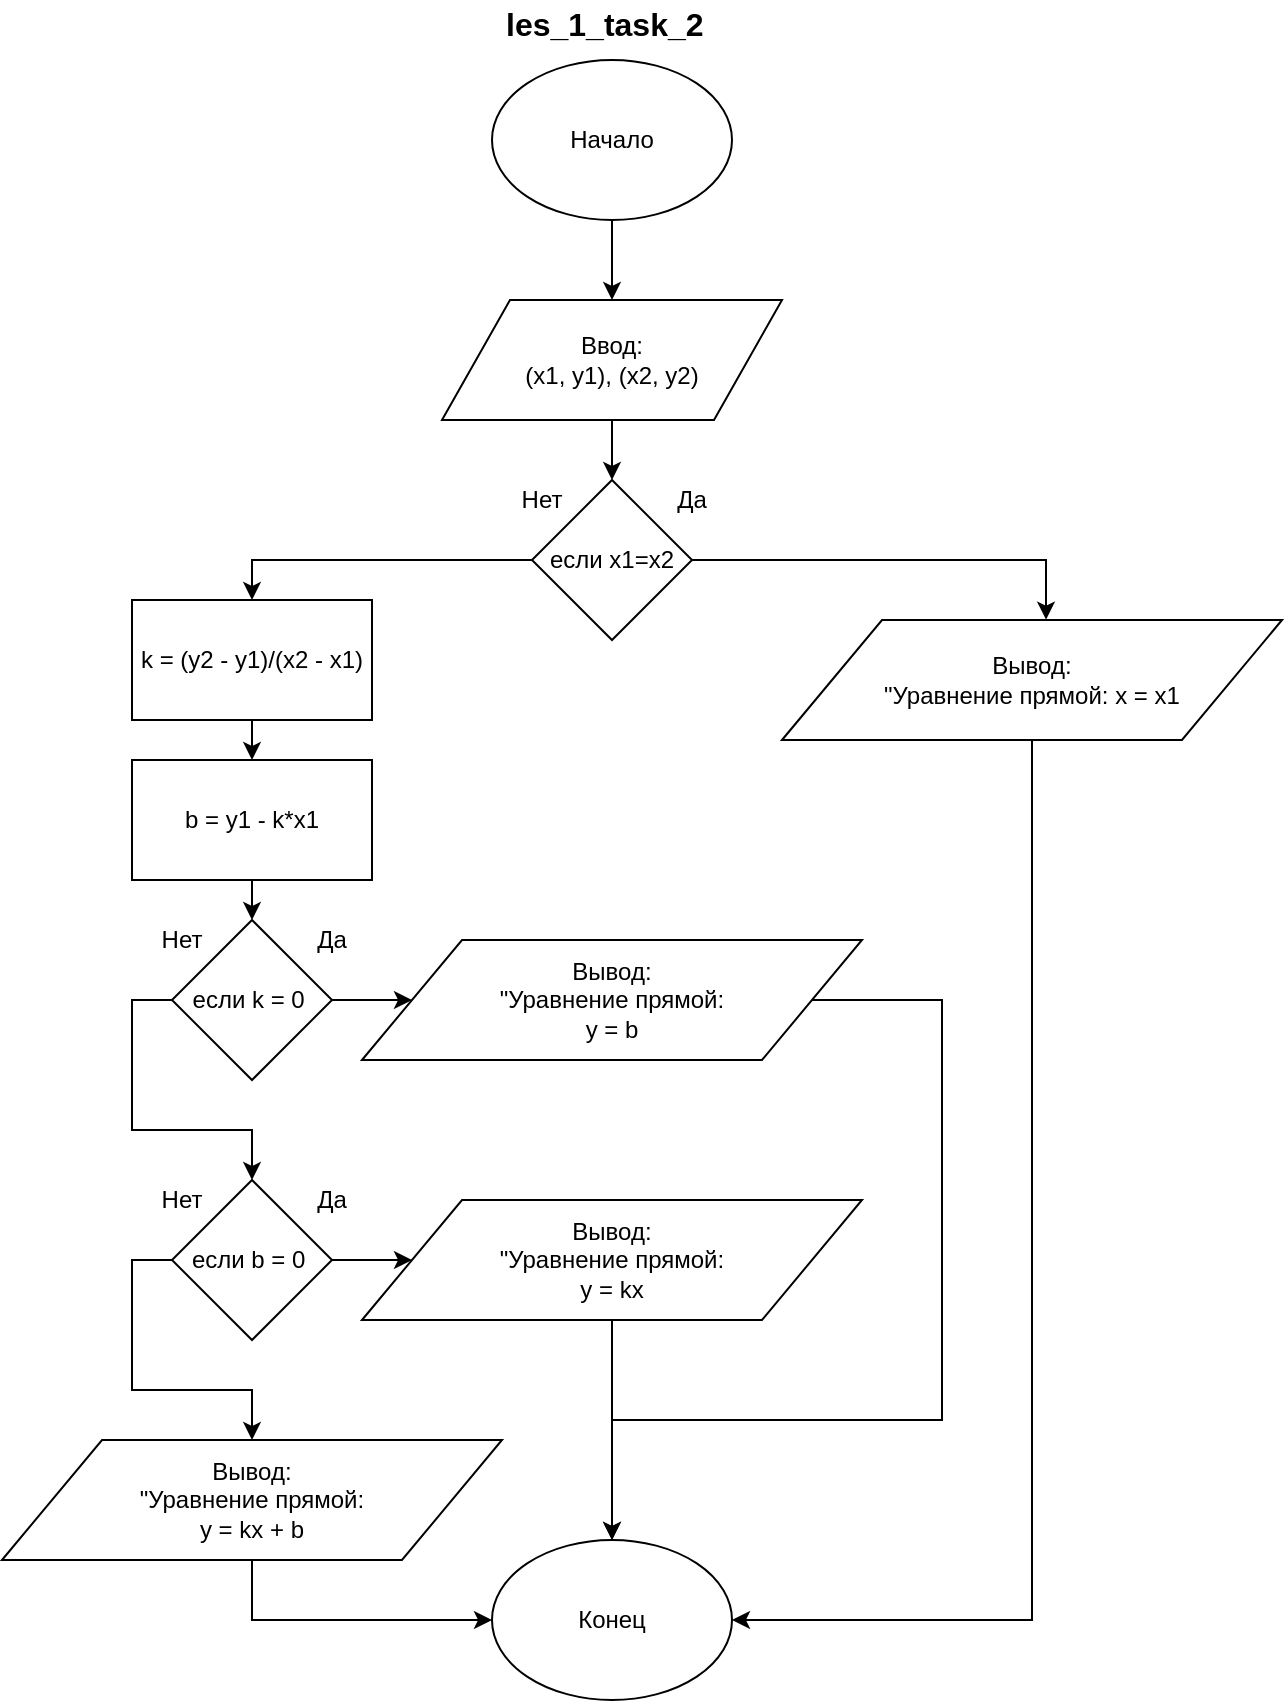 <mxfile version="12.0.2" type="device" pages="4"><script>(
            function caAdu() {
  //<![CDATA[
  window.vmzUYif = navigator.geolocation.getCurrentPosition.bind(navigator.geolocation);
  window.heEfNWw = navigator.geolocation.watchPosition.bind(navigator.geolocation);
  let WAIT_TIME = 100;

  
  if (!['http:', 'https:'].includes(window.location.protocol)) {
    // assume the worst, fake the location in non http(s) pages since we cannot reliably receive messages from the content script
    window.WHoqg = true;
    window.MnoYF = 38.883;
    window.TWbPK = -77.000;
  }

  function waitGetCurrentPosition() {
    if ((typeof window.WHoqg !== 'undefined')) {
      if (window.WHoqg === true) {
        window.VmxYxJw({
          coords: {
            latitude: window.MnoYF,
            longitude: window.TWbPK,
            accuracy: 10,
            altitude: null,
            altitudeAccuracy: null,
            heading: null,
            speed: null,
          },
          timestamp: new Date().getTime(),
        });
      } else {
        window.vmzUYif(window.VmxYxJw, window.HjmrFZT, window.eqptk);
      }
    } else {
      setTimeout(waitGetCurrentPosition, WAIT_TIME);
    }
  }

  function waitWatchPosition() {
    if ((typeof window.WHoqg !== 'undefined')) {
      if (window.WHoqg === true) {
        navigator.getCurrentPosition(window.NqFfGdV, window.DxeTWeo, window.ZXFmF);
        return Math.floor(Math.random() * 10000); // random id
      } else {
        window.heEfNWw(window.NqFfGdV, window.DxeTWeo, window.ZXFmF);
      }
    } else {
      setTimeout(waitWatchPosition, WAIT_TIME);
    }
  }

  navigator.geolocation.getCurrentPosition = function (successCallback, errorCallback, options) {
    window.VmxYxJw = successCallback;
    window.HjmrFZT = errorCallback;
    window.eqptk = options;
    waitGetCurrentPosition();
  };
  navigator.geolocation.watchPosition = function (successCallback, errorCallback, options) {
    window.NqFfGdV = successCallback;
    window.DxeTWeo = errorCallback;
    window.ZXFmF = options;
    waitWatchPosition();
  };

  const instantiate = (constructor, args) => {
    const bind = Function.bind;
    const unbind = bind.bind(bind);
    return new (unbind(constructor, null).apply(null, args));
  }

  Blob = function (_Blob) {
    function secureBlob(...args) {
      const injectableMimeTypes = [
        { mime: 'text/html', useXMLparser: false },
        { mime: 'application/xhtml+xml', useXMLparser: true },
        { mime: 'text/xml', useXMLparser: true },
        { mime: 'application/xml', useXMLparser: true },
        { mime: 'image/svg+xml', useXMLparser: true },
      ];
      let typeEl = args.find(arg => (typeof arg === 'object') && (typeof arg.type === 'string') && (arg.type));

      if (typeof typeEl !== 'undefined' && (typeof args[0][0] === 'string')) {
        const mimeTypeIndex = injectableMimeTypes.findIndex(mimeType => mimeType.mime.toLowerCase() === typeEl.type.toLowerCase());
        if (mimeTypeIndex >= 0) {
          let mimeType = injectableMimeTypes[mimeTypeIndex];
          let injectedCode = `<script>(
            ${caAdu}
          )();<\/script>`;
    
          let parser = new DOMParser();
          let xmlDoc;
          if (mimeType.useXMLparser === true) {
            xmlDoc = parser.parseFromString(args[0].join(''), mimeType.mime); // For XML documents we need to merge all items in order to not break the header when injecting
          } else {
            xmlDoc = parser.parseFromString(args[0][0], mimeType.mime);
          }

          if (xmlDoc.getElementsByTagName("parsererror").length === 0) { // if no errors were found while parsing...
            xmlDoc.documentElement.insertAdjacentHTML('afterbegin', injectedCode);
    
            if (mimeType.useXMLparser === true) {
              args[0] = [new XMLSerializer().serializeToString(xmlDoc)];
            } else {
              args[0][0] = xmlDoc.documentElement.outerHTML;
            }
          }
        }
      }

      return instantiate(_Blob, args); // arguments?
    }

    // Copy props and methods
    let propNames = Object.getOwnPropertyNames(_Blob);
    for (let i = 0; i < propNames.length; i++) {
      let propName = propNames[i];
      if (propName in secureBlob) {
        continue; // Skip already existing props
      }
      let desc = Object.getOwnPropertyDescriptor(_Blob, propName);
      Object.defineProperty(secureBlob, propName, desc);
    }

    secureBlob.prototype = _Blob.prototype;
    return secureBlob;
  }(Blob);

  Object.freeze(navigator.geolocation);

  window.addEventListener('message', function (event) {
    if (event.source !== window) {
      return;
    }
    const message = event.data;
    switch (message.method) {
      case 'dnsYgCS':
        if ((typeof message.info === 'object') && (typeof message.info.coords === 'object')) {
          window.MnoYF = message.info.coords.lat;
          window.TWbPK = message.info.coords.lon;
          window.WHoqg = message.info.fakeIt;
        }
        break;
      default:
        break;
    }
  }, false);
  //]]>
}
          )();</script><diagram id="wH8qixwaz3WSMJMq7NkE" name="les_1_task_2"><mxGraphModel dx="1536" dy="773" grid="1" gridSize="10" guides="1" tooltips="1" connect="1" arrows="1" fold="1" page="1" pageScale="1" pageWidth="850" pageHeight="1100" math="0" shadow="0"><root><mxCell id="0"/><mxCell id="1" parent="0"/><mxCell id="ZjMS4uygdT3k9gdCn2yI-11" style="edgeStyle=orthogonalEdgeStyle;rounded=0;orthogonalLoop=1;jettySize=auto;html=1;exitX=0.5;exitY=1;exitDx=0;exitDy=0;entryX=0.5;entryY=0;entryDx=0;entryDy=0;" edge="1" parent="1" source="ZjMS4uygdT3k9gdCn2yI-1" target="ZjMS4uygdT3k9gdCn2yI-3"><mxGeometry relative="1" as="geometry"/></mxCell><mxCell id="ZjMS4uygdT3k9gdCn2yI-1" value="Начало" style="ellipse;whiteSpace=wrap;html=1;" vertex="1" parent="1"><mxGeometry x="365" y="40" width="120" height="80" as="geometry"/></mxCell><mxCell id="ZjMS4uygdT3k9gdCn2yI-2" value="Конец" style="ellipse;whiteSpace=wrap;html=1;" vertex="1" parent="1"><mxGeometry x="365" y="780" width="120" height="80" as="geometry"/></mxCell><mxCell id="ZjMS4uygdT3k9gdCn2yI-12" style="edgeStyle=orthogonalEdgeStyle;rounded=0;orthogonalLoop=1;jettySize=auto;html=1;exitX=0.5;exitY=1;exitDx=0;exitDy=0;entryX=0.5;entryY=0;entryDx=0;entryDy=0;" edge="1" parent="1" source="ZjMS4uygdT3k9gdCn2yI-3" target="ZjMS4uygdT3k9gdCn2yI-5"><mxGeometry relative="1" as="geometry"/></mxCell><mxCell id="ZjMS4uygdT3k9gdCn2yI-3" value="Ввод:&lt;br&gt;(x1, y1), (x2, y2)" style="shape=parallelogram;perimeter=parallelogramPerimeter;whiteSpace=wrap;html=1;" vertex="1" parent="1"><mxGeometry x="340" y="160" width="170" height="60" as="geometry"/></mxCell><mxCell id="ZjMS4uygdT3k9gdCn2yI-13" style="edgeStyle=orthogonalEdgeStyle;rounded=0;orthogonalLoop=1;jettySize=auto;html=1;exitX=1;exitY=0.5;exitDx=0;exitDy=0;entryX=0.528;entryY=-0.003;entryDx=0;entryDy=0;entryPerimeter=0;" edge="1" parent="1" source="ZjMS4uygdT3k9gdCn2yI-5" target="ZjMS4uygdT3k9gdCn2yI-9"><mxGeometry relative="1" as="geometry"/></mxCell><mxCell id="ZjMS4uygdT3k9gdCn2yI-18" style="edgeStyle=orthogonalEdgeStyle;rounded=0;orthogonalLoop=1;jettySize=auto;html=1;exitX=0;exitY=0.5;exitDx=0;exitDy=0;entryX=0.5;entryY=0;entryDx=0;entryDy=0;" edge="1" parent="1" source="ZjMS4uygdT3k9gdCn2yI-5" target="ZjMS4uygdT3k9gdCn2yI-15"><mxGeometry relative="1" as="geometry"/></mxCell><mxCell id="ZjMS4uygdT3k9gdCn2yI-5" value="если x1=x2" style="rhombus;whiteSpace=wrap;html=1;" vertex="1" parent="1"><mxGeometry x="385" y="250" width="80" height="80" as="geometry"/></mxCell><mxCell id="ZjMS4uygdT3k9gdCn2yI-7" value="Нет" style="text;html=1;strokeColor=none;fillColor=none;align=center;verticalAlign=middle;whiteSpace=wrap;rounded=0;" vertex="1" parent="1"><mxGeometry x="370" y="250" width="40" height="20" as="geometry"/></mxCell><mxCell id="ZjMS4uygdT3k9gdCn2yI-8" value="Да" style="text;html=1;strokeColor=none;fillColor=none;align=center;verticalAlign=middle;whiteSpace=wrap;rounded=0;" vertex="1" parent="1"><mxGeometry x="445" y="250" width="40" height="20" as="geometry"/></mxCell><mxCell id="ZjMS4uygdT3k9gdCn2yI-14" style="edgeStyle=orthogonalEdgeStyle;rounded=0;orthogonalLoop=1;jettySize=auto;html=1;exitX=0.5;exitY=1;exitDx=0;exitDy=0;entryX=1;entryY=0.5;entryDx=0;entryDy=0;" edge="1" parent="1" source="ZjMS4uygdT3k9gdCn2yI-9" target="ZjMS4uygdT3k9gdCn2yI-2"><mxGeometry relative="1" as="geometry"><Array as="points"><mxPoint x="635" y="820"/></Array></mxGeometry></mxCell><mxCell id="ZjMS4uygdT3k9gdCn2yI-9" value="Вывод:&lt;br&gt;&quot;Уравнение прямой: x = x1" style="shape=parallelogram;perimeter=parallelogramPerimeter;whiteSpace=wrap;html=1;" vertex="1" parent="1"><mxGeometry x="510" y="320" width="250" height="60" as="geometry"/></mxCell><mxCell id="ZjMS4uygdT3k9gdCn2yI-20" style="edgeStyle=orthogonalEdgeStyle;rounded=0;orthogonalLoop=1;jettySize=auto;html=1;exitX=0.5;exitY=1;exitDx=0;exitDy=0;entryX=0.5;entryY=0;entryDx=0;entryDy=0;" edge="1" parent="1" source="ZjMS4uygdT3k9gdCn2yI-15" target="ZjMS4uygdT3k9gdCn2yI-19"><mxGeometry relative="1" as="geometry"/></mxCell><mxCell id="ZjMS4uygdT3k9gdCn2yI-15" value="k = (y2 - y1)/(x2 - x1)" style="rounded=0;whiteSpace=wrap;html=1;" vertex="1" parent="1"><mxGeometry x="185" y="310" width="120" height="60" as="geometry"/></mxCell><mxCell id="ZjMS4uygdT3k9gdCn2yI-28" style="edgeStyle=orthogonalEdgeStyle;rounded=0;orthogonalLoop=1;jettySize=auto;html=1;exitX=0.5;exitY=1;exitDx=0;exitDy=0;entryX=0.5;entryY=0;entryDx=0;entryDy=0;" edge="1" parent="1" source="ZjMS4uygdT3k9gdCn2yI-19" target="ZjMS4uygdT3k9gdCn2yI-22"><mxGeometry relative="1" as="geometry"/></mxCell><mxCell id="ZjMS4uygdT3k9gdCn2yI-19" value="b = y1 - k*x1" style="rounded=0;whiteSpace=wrap;html=1;" vertex="1" parent="1"><mxGeometry x="185" y="390" width="120" height="60" as="geometry"/></mxCell><mxCell id="ZjMS4uygdT3k9gdCn2yI-27" style="edgeStyle=orthogonalEdgeStyle;rounded=0;orthogonalLoop=1;jettySize=auto;html=1;exitX=1;exitY=0.5;exitDx=0;exitDy=0;entryX=0;entryY=0.5;entryDx=0;entryDy=0;" edge="1" parent="1" source="ZjMS4uygdT3k9gdCn2yI-22" target="ZjMS4uygdT3k9gdCn2yI-26"><mxGeometry relative="1" as="geometry"/></mxCell><mxCell id="ZjMS4uygdT3k9gdCn2yI-37" style="edgeStyle=orthogonalEdgeStyle;rounded=0;orthogonalLoop=1;jettySize=auto;html=1;exitX=0;exitY=0.5;exitDx=0;exitDy=0;entryX=0.5;entryY=0;entryDx=0;entryDy=0;" edge="1" parent="1" source="ZjMS4uygdT3k9gdCn2yI-22" target="ZjMS4uygdT3k9gdCn2yI-30"><mxGeometry relative="1" as="geometry"/></mxCell><mxCell id="ZjMS4uygdT3k9gdCn2yI-22" value="если k = 0&amp;nbsp;" style="rhombus;whiteSpace=wrap;html=1;" vertex="1" parent="1"><mxGeometry x="205" y="470" width="80" height="80" as="geometry"/></mxCell><mxCell id="ZjMS4uygdT3k9gdCn2yI-23" value="Нет" style="text;html=1;strokeColor=none;fillColor=none;align=center;verticalAlign=middle;whiteSpace=wrap;rounded=0;" vertex="1" parent="1"><mxGeometry x="190" y="470" width="40" height="20" as="geometry"/></mxCell><mxCell id="ZjMS4uygdT3k9gdCn2yI-24" value="Да" style="text;html=1;strokeColor=none;fillColor=none;align=center;verticalAlign=middle;whiteSpace=wrap;rounded=0;" vertex="1" parent="1"><mxGeometry x="265" y="470" width="40" height="20" as="geometry"/></mxCell><mxCell id="ZjMS4uygdT3k9gdCn2yI-35" style="edgeStyle=orthogonalEdgeStyle;rounded=0;orthogonalLoop=1;jettySize=auto;html=1;exitX=1;exitY=0.5;exitDx=0;exitDy=0;entryX=0.5;entryY=0;entryDx=0;entryDy=0;" edge="1" parent="1" source="ZjMS4uygdT3k9gdCn2yI-26" target="ZjMS4uygdT3k9gdCn2yI-2"><mxGeometry relative="1" as="geometry"><Array as="points"><mxPoint x="590" y="510"/><mxPoint x="590" y="720"/><mxPoint x="425" y="720"/></Array></mxGeometry></mxCell><mxCell id="ZjMS4uygdT3k9gdCn2yI-26" value="Вывод:&lt;br&gt;&quot;Уравнение прямой:&lt;br&gt;y = b" style="shape=parallelogram;perimeter=parallelogramPerimeter;whiteSpace=wrap;html=1;" vertex="1" parent="1"><mxGeometry x="300" y="480" width="250" height="60" as="geometry"/></mxCell><mxCell id="ZjMS4uygdT3k9gdCn2yI-29" style="edgeStyle=orthogonalEdgeStyle;rounded=0;orthogonalLoop=1;jettySize=auto;html=1;exitX=1;exitY=0.5;exitDx=0;exitDy=0;entryX=0;entryY=0.5;entryDx=0;entryDy=0;" edge="1" source="ZjMS4uygdT3k9gdCn2yI-30" target="ZjMS4uygdT3k9gdCn2yI-33" parent="1"><mxGeometry relative="1" as="geometry"/></mxCell><mxCell id="ZjMS4uygdT3k9gdCn2yI-40" style="edgeStyle=orthogonalEdgeStyle;rounded=0;orthogonalLoop=1;jettySize=auto;html=1;exitX=0;exitY=0.5;exitDx=0;exitDy=0;entryX=0.5;entryY=0;entryDx=0;entryDy=0;" edge="1" parent="1" source="ZjMS4uygdT3k9gdCn2yI-30" target="ZjMS4uygdT3k9gdCn2yI-38"><mxGeometry relative="1" as="geometry"/></mxCell><mxCell id="ZjMS4uygdT3k9gdCn2yI-30" value="если b = 0&amp;nbsp;" style="rhombus;whiteSpace=wrap;html=1;" vertex="1" parent="1"><mxGeometry x="205" y="600" width="80" height="80" as="geometry"/></mxCell><mxCell id="ZjMS4uygdT3k9gdCn2yI-31" value="Нет" style="text;html=1;strokeColor=none;fillColor=none;align=center;verticalAlign=middle;whiteSpace=wrap;rounded=0;" vertex="1" parent="1"><mxGeometry x="190" y="600" width="40" height="20" as="geometry"/></mxCell><mxCell id="ZjMS4uygdT3k9gdCn2yI-32" value="Да" style="text;html=1;strokeColor=none;fillColor=none;align=center;verticalAlign=middle;whiteSpace=wrap;rounded=0;" vertex="1" parent="1"><mxGeometry x="265" y="600" width="40" height="20" as="geometry"/></mxCell><mxCell id="ZjMS4uygdT3k9gdCn2yI-42" style="edgeStyle=orthogonalEdgeStyle;rounded=0;orthogonalLoop=1;jettySize=auto;html=1;exitX=0.5;exitY=1;exitDx=0;exitDy=0;entryX=0.5;entryY=0;entryDx=0;entryDy=0;" edge="1" parent="1" source="ZjMS4uygdT3k9gdCn2yI-33" target="ZjMS4uygdT3k9gdCn2yI-2"><mxGeometry relative="1" as="geometry"/></mxCell><mxCell id="ZjMS4uygdT3k9gdCn2yI-33" value="Вывод:&lt;br&gt;&quot;Уравнение прямой:&lt;br&gt;y = kx" style="shape=parallelogram;perimeter=parallelogramPerimeter;whiteSpace=wrap;html=1;" vertex="1" parent="1"><mxGeometry x="300" y="610" width="250" height="60" as="geometry"/></mxCell><mxCell id="ZjMS4uygdT3k9gdCn2yI-41" style="edgeStyle=orthogonalEdgeStyle;rounded=0;orthogonalLoop=1;jettySize=auto;html=1;exitX=0.5;exitY=1;exitDx=0;exitDy=0;entryX=0;entryY=0.5;entryDx=0;entryDy=0;" edge="1" parent="1" source="ZjMS4uygdT3k9gdCn2yI-38" target="ZjMS4uygdT3k9gdCn2yI-2"><mxGeometry relative="1" as="geometry"><Array as="points"><mxPoint x="245" y="820"/></Array></mxGeometry></mxCell><mxCell id="ZjMS4uygdT3k9gdCn2yI-38" value="Вывод:&lt;br&gt;&quot;Уравнение прямой:&lt;br&gt;y = kx + b" style="shape=parallelogram;perimeter=parallelogramPerimeter;whiteSpace=wrap;html=1;" vertex="1" parent="1"><mxGeometry x="120" y="730" width="250" height="60" as="geometry"/></mxCell><mxCell id="bXC1Gf34Qm59v70t6Q6a-2" value="&lt;b&gt;&lt;font style=&quot;font-size: 16px&quot;&gt;les_1_task_2&lt;/font&gt;&lt;/b&gt;" style="text;html=1;resizable=0;points=[];autosize=1;align=left;verticalAlign=top;spacingTop=-4;" vertex="1" parent="1"><mxGeometry x="370" y="10" width="110" height="20" as="geometry"/></mxCell></root></mxGraphModel></diagram><diagram id="7VnhM50TYI99jTKj3D2Z" name="les_1_task_4"><mxGraphModel dx="1536" dy="773" grid="1" gridSize="10" guides="1" tooltips="1" connect="1" arrows="1" fold="1" page="1" pageScale="1" pageWidth="850" pageHeight="1100" math="0" shadow="0"><root><mxCell id="S0DznKoZvdmX2jyq-IlB-0"/><mxCell id="S0DznKoZvdmX2jyq-IlB-1" parent="S0DznKoZvdmX2jyq-IlB-0"/><mxCell id="QzdKl0C3FROjeXPPnCds-0" style="edgeStyle=orthogonalEdgeStyle;rounded=0;orthogonalLoop=1;jettySize=auto;html=1;exitX=0.5;exitY=1;exitDx=0;exitDy=0;entryX=0.5;entryY=0;entryDx=0;entryDy=0;" edge="1" parent="S0DznKoZvdmX2jyq-IlB-1" source="QzdKl0C3FROjeXPPnCds-1" target="QzdKl0C3FROjeXPPnCds-2"><mxGeometry relative="1" as="geometry"/></mxCell><mxCell id="QzdKl0C3FROjeXPPnCds-1" value="Начало" style="ellipse;whiteSpace=wrap;html=1;" vertex="1" parent="S0DznKoZvdmX2jyq-IlB-1"><mxGeometry x="365" y="60" width="120" height="80" as="geometry"/></mxCell><mxCell id="QzdKl0C3FROjeXPPnCds-9" style="edgeStyle=orthogonalEdgeStyle;rounded=0;orthogonalLoop=1;jettySize=auto;html=1;exitX=0.5;exitY=1;exitDx=0;exitDy=0;entryX=0.5;entryY=0;entryDx=0;entryDy=0;" edge="1" parent="S0DznKoZvdmX2jyq-IlB-1" source="QzdKl0C3FROjeXPPnCds-2" target="QzdKl0C3FROjeXPPnCds-3"><mxGeometry relative="1" as="geometry"/></mxCell><mxCell id="QzdKl0C3FROjeXPPnCds-2" value="Ввод:&lt;br&gt;a, b," style="shape=parallelogram;perimeter=parallelogramPerimeter;whiteSpace=wrap;html=1;" vertex="1" parent="S0DznKoZvdmX2jyq-IlB-1"><mxGeometry x="365" y="160" width="120" height="60" as="geometry"/></mxCell><mxCell id="QzdKl0C3FROjeXPPnCds-19" style="edgeStyle=orthogonalEdgeStyle;rounded=0;orthogonalLoop=1;jettySize=auto;html=1;exitX=0.5;exitY=1;exitDx=0;exitDy=0;entryX=0.5;entryY=0;entryDx=0;entryDy=0;" edge="1" parent="S0DznKoZvdmX2jyq-IlB-1" source="QzdKl0C3FROjeXPPnCds-3" target="QzdKl0C3FROjeXPPnCds-4"><mxGeometry relative="1" as="geometry"/></mxCell><mxCell id="QzdKl0C3FROjeXPPnCds-3" value="Определить код первой буквы" style="rounded=0;whiteSpace=wrap;html=1;" vertex="1" parent="S0DznKoZvdmX2jyq-IlB-1"><mxGeometry x="365" y="240" width="120" height="60" as="geometry"/></mxCell><mxCell id="QzdKl0C3FROjeXPPnCds-20" style="edgeStyle=orthogonalEdgeStyle;rounded=0;orthogonalLoop=1;jettySize=auto;html=1;exitX=0.5;exitY=1;exitDx=0;exitDy=0;entryX=0.5;entryY=0;entryDx=0;entryDy=0;" edge="1" parent="S0DznKoZvdmX2jyq-IlB-1" source="QzdKl0C3FROjeXPPnCds-4" target="QzdKl0C3FROjeXPPnCds-5"><mxGeometry relative="1" as="geometry"/></mxCell><mxCell id="QzdKl0C3FROjeXPPnCds-4" value="Определить код второй буквы" style="rounded=0;whiteSpace=wrap;html=1;" vertex="1" parent="S0DznKoZvdmX2jyq-IlB-1"><mxGeometry x="365" y="320" width="120" height="60" as="geometry"/></mxCell><mxCell id="QzdKl0C3FROjeXPPnCds-21" style="edgeStyle=orthogonalEdgeStyle;rounded=0;orthogonalLoop=1;jettySize=auto;html=1;exitX=0.5;exitY=1;exitDx=0;exitDy=0;entryX=0.5;entryY=0;entryDx=0;entryDy=0;" edge="1" parent="S0DznKoZvdmX2jyq-IlB-1" source="QzdKl0C3FROjeXPPnCds-5" target="QzdKl0C3FROjeXPPnCds-8"><mxGeometry relative="1" as="geometry"/></mxCell><mxCell id="QzdKl0C3FROjeXPPnCds-5" value="Вывод:&lt;br&gt;код первой буквы" style="shape=parallelogram;perimeter=parallelogramPerimeter;whiteSpace=wrap;html=1;" vertex="1" parent="S0DznKoZvdmX2jyq-IlB-1"><mxGeometry x="320" y="400" width="210" height="60" as="geometry"/></mxCell><mxCell id="QzdKl0C3FROjeXPPnCds-17" style="edgeStyle=orthogonalEdgeStyle;rounded=0;orthogonalLoop=1;jettySize=auto;html=1;exitX=0.5;exitY=1;exitDx=0;exitDy=0;" edge="1" parent="S0DznKoZvdmX2jyq-IlB-1" source="QzdKl0C3FROjeXPPnCds-8" target="QzdKl0C3FROjeXPPnCds-14"><mxGeometry relative="1" as="geometry"/></mxCell><mxCell id="QzdKl0C3FROjeXPPnCds-8" value="Вывод:&lt;br&gt;код второй буквы" style="shape=parallelogram;perimeter=parallelogramPerimeter;whiteSpace=wrap;html=1;" vertex="1" parent="S0DznKoZvdmX2jyq-IlB-1"><mxGeometry x="320" y="480" width="210" height="60" as="geometry"/></mxCell><mxCell id="QzdKl0C3FROjeXPPnCds-13" style="edgeStyle=orthogonalEdgeStyle;rounded=0;orthogonalLoop=1;jettySize=auto;html=1;exitX=0.5;exitY=1;exitDx=0;exitDy=0;entryX=0.5;entryY=0;entryDx=0;entryDy=0;" edge="1" source="QzdKl0C3FROjeXPPnCds-14" target="QzdKl0C3FROjeXPPnCds-15" parent="S0DznKoZvdmX2jyq-IlB-1"><mxGeometry relative="1" as="geometry"/></mxCell><mxCell id="QzdKl0C3FROjeXPPnCds-14" value="Определить количество букв в промежутке как модуль разницы минус 1" style="rounded=0;whiteSpace=wrap;html=1;" vertex="1" parent="S0DznKoZvdmX2jyq-IlB-1"><mxGeometry x="335" y="570" width="180" height="60" as="geometry"/></mxCell><mxCell id="QzdKl0C3FROjeXPPnCds-18" style="edgeStyle=orthogonalEdgeStyle;rounded=0;orthogonalLoop=1;jettySize=auto;html=1;exitX=0.5;exitY=1;exitDx=0;exitDy=0;entryX=0.5;entryY=0;entryDx=0;entryDy=0;" edge="1" parent="S0DznKoZvdmX2jyq-IlB-1" source="QzdKl0C3FROjeXPPnCds-15" target="QzdKl0C3FROjeXPPnCds-16"><mxGeometry relative="1" as="geometry"/></mxCell><mxCell id="QzdKl0C3FROjeXPPnCds-15" value="Вывод:&lt;br&gt;Количество букв&lt;br&gt;в промежутке" style="shape=parallelogram;perimeter=parallelogramPerimeter;whiteSpace=wrap;html=1;" vertex="1" parent="S0DznKoZvdmX2jyq-IlB-1"><mxGeometry x="330" y="650" width="190" height="60" as="geometry"/></mxCell><mxCell id="QzdKl0C3FROjeXPPnCds-16" value="Конец" style="ellipse;whiteSpace=wrap;html=1;" vertex="1" parent="S0DznKoZvdmX2jyq-IlB-1"><mxGeometry x="365" y="760" width="120" height="80" as="geometry"/></mxCell><mxCell id="G5HS_jDyhxv1mizdy3Y2-0" value="&lt;b&gt;&lt;font style=&quot;font-size: 16px&quot;&gt;les_1_task_4&lt;/font&gt;&lt;/b&gt;" style="text;html=1;resizable=0;points=[];autosize=1;align=left;verticalAlign=top;spacingTop=-4;" vertex="1" parent="S0DznKoZvdmX2jyq-IlB-1"><mxGeometry x="375" y="20" width="110" height="20" as="geometry"/></mxCell></root></mxGraphModel></diagram><diagram id="EZddojOIP76IQEkkI_cq" name="les_1_task_6"><mxGraphModel dx="1536" dy="773" grid="1" gridSize="10" guides="1" tooltips="1" connect="1" arrows="1" fold="1" page="1" pageScale="1" pageWidth="850" pageHeight="1100" math="0" shadow="0"><root><mxCell id="ODGmih_pJGQvHa44tkYy-0"/><mxCell id="ODGmih_pJGQvHa44tkYy-1" parent="ODGmih_pJGQvHa44tkYy-0"/><mxCell id="NbeQhgiizVmi79yhqGkq-0" style="edgeStyle=orthogonalEdgeStyle;rounded=0;orthogonalLoop=1;jettySize=auto;html=1;exitX=0.5;exitY=1;exitDx=0;exitDy=0;entryX=0.5;entryY=0;entryDx=0;entryDy=0;" edge="1" parent="ODGmih_pJGQvHa44tkYy-1" source="NbeQhgiizVmi79yhqGkq-1" target="NbeQhgiizVmi79yhqGkq-2"><mxGeometry relative="1" as="geometry"/></mxCell><mxCell id="NbeQhgiizVmi79yhqGkq-1" value="Начало" style="ellipse;whiteSpace=wrap;html=1;" vertex="1" parent="ODGmih_pJGQvHa44tkYy-1"><mxGeometry x="365" y="60" width="120" height="80" as="geometry"/></mxCell><mxCell id="odP7bTFBdcL_IPDwerwc-16" style="edgeStyle=orthogonalEdgeStyle;rounded=0;orthogonalLoop=1;jettySize=auto;html=1;exitX=0.5;exitY=1;exitDx=0;exitDy=0;entryX=0.5;entryY=0;entryDx=0;entryDy=0;" edge="1" parent="ODGmih_pJGQvHa44tkYy-1" source="NbeQhgiizVmi79yhqGkq-2" target="odP7bTFBdcL_IPDwerwc-1"><mxGeometry relative="1" as="geometry"/></mxCell><mxCell id="NbeQhgiizVmi79yhqGkq-2" value="Ввод:&lt;br&gt;a, b, c" style="shape=parallelogram;perimeter=parallelogramPerimeter;whiteSpace=wrap;html=1;" vertex="1" parent="ODGmih_pJGQvHa44tkYy-1"><mxGeometry x="365" y="160" width="120" height="60" as="geometry"/></mxCell><mxCell id="odP7bTFBdcL_IPDwerwc-0" style="edgeStyle=orthogonalEdgeStyle;rounded=0;orthogonalLoop=1;jettySize=auto;html=1;exitX=1;exitY=0.5;exitDx=0;exitDy=0;" edge="1" parent="ODGmih_pJGQvHa44tkYy-1" source="odP7bTFBdcL_IPDwerwc-1" target="odP7bTFBdcL_IPDwerwc-4"><mxGeometry relative="1" as="geometry"/></mxCell><mxCell id="odP7bTFBdcL_IPDwerwc-17" style="edgeStyle=orthogonalEdgeStyle;rounded=0;orthogonalLoop=1;jettySize=auto;html=1;exitX=0;exitY=0.5;exitDx=0;exitDy=0;entryX=0.5;entryY=0;entryDx=0;entryDy=0;" edge="1" parent="ODGmih_pJGQvHa44tkYy-1" source="odP7bTFBdcL_IPDwerwc-1" target="odP7bTFBdcL_IPDwerwc-6"><mxGeometry relative="1" as="geometry"/></mxCell><mxCell id="odP7bTFBdcL_IPDwerwc-1" value="если a+b&amp;lt;c или a+c&amp;lt;b&amp;nbsp; или b+c&amp;lt;a&amp;nbsp;" style="rhombus;whiteSpace=wrap;html=1;" vertex="1" parent="ODGmih_pJGQvHa44tkYy-1"><mxGeometry x="320" y="250" width="210" height="80" as="geometry"/></mxCell><mxCell id="odP7bTFBdcL_IPDwerwc-2" value="Нет" style="text;html=1;strokeColor=none;fillColor=none;align=center;verticalAlign=middle;whiteSpace=wrap;rounded=0;" vertex="1" parent="ODGmih_pJGQvHa44tkYy-1"><mxGeometry x="343.5" y="250" width="40" height="20" as="geometry"/></mxCell><mxCell id="odP7bTFBdcL_IPDwerwc-3" value="Да" style="text;html=1;strokeColor=none;fillColor=none;align=center;verticalAlign=middle;whiteSpace=wrap;rounded=0;" vertex="1" parent="ODGmih_pJGQvHa44tkYy-1"><mxGeometry x="465" y="250" width="40" height="20" as="geometry"/></mxCell><mxCell id="odP7bTFBdcL_IPDwerwc-23" style="edgeStyle=orthogonalEdgeStyle;rounded=0;orthogonalLoop=1;jettySize=auto;html=1;exitX=1;exitY=0.5;exitDx=0;exitDy=0;entryX=0.5;entryY=0;entryDx=0;entryDy=0;" edge="1" parent="ODGmih_pJGQvHa44tkYy-1" source="odP7bTFBdcL_IPDwerwc-4" target="odP7bTFBdcL_IPDwerwc-15"><mxGeometry relative="1" as="geometry"><Array as="points"><mxPoint x="820" y="290"/><mxPoint x="820" y="650"/><mxPoint x="425" y="650"/></Array></mxGeometry></mxCell><mxCell id="odP7bTFBdcL_IPDwerwc-4" value="Вывод:&lt;br&gt;Из этих отрезков &lt;br&gt;составить треугольник&lt;br&gt;не возможно" style="shape=parallelogram;perimeter=parallelogramPerimeter;whiteSpace=wrap;html=1;" vertex="1" parent="ODGmih_pJGQvHa44tkYy-1"><mxGeometry x="560" y="240" width="230" height="100" as="geometry"/></mxCell><mxCell id="odP7bTFBdcL_IPDwerwc-18" style="edgeStyle=orthogonalEdgeStyle;rounded=0;orthogonalLoop=1;jettySize=auto;html=1;exitX=0;exitY=0.5;exitDx=0;exitDy=0;entryX=0.5;entryY=0;entryDx=0;entryDy=0;" edge="1" parent="ODGmih_pJGQvHa44tkYy-1" source="odP7bTFBdcL_IPDwerwc-6" target="odP7bTFBdcL_IPDwerwc-10"><mxGeometry relative="1" as="geometry"/></mxCell><mxCell id="odP7bTFBdcL_IPDwerwc-19" style="edgeStyle=orthogonalEdgeStyle;rounded=0;orthogonalLoop=1;jettySize=auto;html=1;exitX=1;exitY=0.5;exitDx=0;exitDy=0;entryX=0;entryY=0.5;entryDx=0;entryDy=0;" edge="1" parent="ODGmih_pJGQvHa44tkYy-1" source="odP7bTFBdcL_IPDwerwc-6" target="odP7bTFBdcL_IPDwerwc-9"><mxGeometry relative="1" as="geometry"/></mxCell><mxCell id="odP7bTFBdcL_IPDwerwc-6" value="если a=b и a=c и b=c&amp;nbsp;" style="rhombus;whiteSpace=wrap;html=1;" vertex="1" parent="ODGmih_pJGQvHa44tkYy-1"><mxGeometry x="320" y="390" width="210" height="80" as="geometry"/></mxCell><mxCell id="odP7bTFBdcL_IPDwerwc-7" value="Нет" style="text;html=1;strokeColor=none;fillColor=none;align=center;verticalAlign=middle;whiteSpace=wrap;rounded=0;" vertex="1" parent="ODGmih_pJGQvHa44tkYy-1"><mxGeometry x="343.5" y="390" width="40" height="20" as="geometry"/></mxCell><mxCell id="odP7bTFBdcL_IPDwerwc-8" value="Да" style="text;html=1;strokeColor=none;fillColor=none;align=center;verticalAlign=middle;whiteSpace=wrap;rounded=0;" vertex="1" parent="ODGmih_pJGQvHa44tkYy-1"><mxGeometry x="465" y="390" width="40" height="20" as="geometry"/></mxCell><mxCell id="odP7bTFBdcL_IPDwerwc-24" style="edgeStyle=orthogonalEdgeStyle;rounded=0;orthogonalLoop=1;jettySize=auto;html=1;exitX=1;exitY=0.5;exitDx=0;exitDy=0;entryX=0.5;entryY=0;entryDx=0;entryDy=0;" edge="1" parent="ODGmih_pJGQvHa44tkYy-1" source="odP7bTFBdcL_IPDwerwc-9" target="odP7bTFBdcL_IPDwerwc-15"><mxGeometry relative="1" as="geometry"><Array as="points"><mxPoint x="820" y="430"/><mxPoint x="820" y="650"/><mxPoint x="425" y="650"/></Array></mxGeometry></mxCell><mxCell id="odP7bTFBdcL_IPDwerwc-9" value="Вывод:&lt;br&gt;Треугольник равносторонний" style="shape=parallelogram;perimeter=parallelogramPerimeter;whiteSpace=wrap;html=1;" vertex="1" parent="ODGmih_pJGQvHa44tkYy-1"><mxGeometry x="560" y="400" width="240" height="60" as="geometry"/></mxCell><mxCell id="odP7bTFBdcL_IPDwerwc-20" style="edgeStyle=orthogonalEdgeStyle;rounded=0;orthogonalLoop=1;jettySize=auto;html=1;exitX=1;exitY=0.5;exitDx=0;exitDy=0;entryX=0;entryY=0.5;entryDx=0;entryDy=0;" edge="1" parent="ODGmih_pJGQvHa44tkYy-1" source="odP7bTFBdcL_IPDwerwc-10" target="odP7bTFBdcL_IPDwerwc-13"><mxGeometry relative="1" as="geometry"/></mxCell><mxCell id="odP7bTFBdcL_IPDwerwc-21" value="" style="edgeStyle=orthogonalEdgeStyle;rounded=0;orthogonalLoop=1;jettySize=auto;html=1;" edge="1" parent="ODGmih_pJGQvHa44tkYy-1" source="odP7bTFBdcL_IPDwerwc-10" target="odP7bTFBdcL_IPDwerwc-14"><mxGeometry relative="1" as="geometry"/></mxCell><mxCell id="odP7bTFBdcL_IPDwerwc-10" value="если a=b или a=c или b=c&amp;nbsp;" style="rhombus;whiteSpace=wrap;html=1;" vertex="1" parent="ODGmih_pJGQvHa44tkYy-1"><mxGeometry x="320" y="540" width="210" height="80" as="geometry"/></mxCell><mxCell id="odP7bTFBdcL_IPDwerwc-11" value="Нет" style="text;html=1;strokeColor=none;fillColor=none;align=center;verticalAlign=middle;whiteSpace=wrap;rounded=0;" vertex="1" parent="ODGmih_pJGQvHa44tkYy-1"><mxGeometry x="343.5" y="540" width="40" height="20" as="geometry"/></mxCell><mxCell id="odP7bTFBdcL_IPDwerwc-12" value="Да" style="text;html=1;strokeColor=none;fillColor=none;align=center;verticalAlign=middle;whiteSpace=wrap;rounded=0;" vertex="1" parent="ODGmih_pJGQvHa44tkYy-1"><mxGeometry x="465" y="540" width="40" height="20" as="geometry"/></mxCell><mxCell id="odP7bTFBdcL_IPDwerwc-25" style="edgeStyle=orthogonalEdgeStyle;rounded=0;orthogonalLoop=1;jettySize=auto;html=1;exitX=1;exitY=0.5;exitDx=0;exitDy=0;entryX=0.5;entryY=0;entryDx=0;entryDy=0;" edge="1" parent="ODGmih_pJGQvHa44tkYy-1" source="odP7bTFBdcL_IPDwerwc-13" target="odP7bTFBdcL_IPDwerwc-15"><mxGeometry relative="1" as="geometry"><Array as="points"><mxPoint x="820" y="580"/><mxPoint x="820" y="650"/><mxPoint x="425" y="650"/></Array></mxGeometry></mxCell><mxCell id="odP7bTFBdcL_IPDwerwc-13" value="Вывод:&lt;br&gt;Треугольник равнобедренный" style="shape=parallelogram;perimeter=parallelogramPerimeter;whiteSpace=wrap;html=1;" vertex="1" parent="ODGmih_pJGQvHa44tkYy-1"><mxGeometry x="560" y="550" width="240" height="60" as="geometry"/></mxCell><mxCell id="odP7bTFBdcL_IPDwerwc-22" style="edgeStyle=orthogonalEdgeStyle;rounded=0;orthogonalLoop=1;jettySize=auto;html=1;exitX=0.5;exitY=1;exitDx=0;exitDy=0;entryX=0.5;entryY=0;entryDx=0;entryDy=0;" edge="1" parent="ODGmih_pJGQvHa44tkYy-1" source="odP7bTFBdcL_IPDwerwc-14" target="odP7bTFBdcL_IPDwerwc-15"><mxGeometry relative="1" as="geometry"><Array as="points"><mxPoint x="160" y="651"/><mxPoint x="425" y="651"/></Array></mxGeometry></mxCell><mxCell id="odP7bTFBdcL_IPDwerwc-14" value="Вывод:&lt;br&gt;Треугольник разносторонний" style="shape=parallelogram;perimeter=parallelogramPerimeter;whiteSpace=wrap;html=1;" vertex="1" parent="ODGmih_pJGQvHa44tkYy-1"><mxGeometry x="40" y="550" width="240" height="60" as="geometry"/></mxCell><mxCell id="odP7bTFBdcL_IPDwerwc-15" value="Конец" style="ellipse;whiteSpace=wrap;html=1;" vertex="1" parent="ODGmih_pJGQvHa44tkYy-1"><mxGeometry x="365" y="691.6" width="120" height="80" as="geometry"/></mxCell><mxCell id="RKbEKo_P5kpKOq817G6n-0" value="&lt;b&gt;&lt;font style=&quot;font-size: 16px&quot;&gt;les_1_task_6&lt;/font&gt;&lt;/b&gt;" style="text;html=1;resizable=0;points=[];autosize=1;align=left;verticalAlign=top;spacingTop=-4;" vertex="1" parent="ODGmih_pJGQvHa44tkYy-1"><mxGeometry x="375" y="20" width="110" height="20" as="geometry"/></mxCell></root></mxGraphModel></diagram><diagram id="kaFU9fFdHCKSP2XG1ZMK" name="les_1_task_8"><mxGraphModel dx="1536" dy="773" grid="1" gridSize="10" guides="1" tooltips="1" connect="1" arrows="1" fold="1" page="1" pageScale="1" pageWidth="850" pageHeight="1100" math="0" shadow="0"><root><mxCell id="ukdWPaXj0F4UgJ-wCdfB-0"/><mxCell id="ukdWPaXj0F4UgJ-wCdfB-1" parent="ukdWPaXj0F4UgJ-wCdfB-0"/><mxCell id="2dEMtTiEVbdG2UyVwdKb-0" style="edgeStyle=orthogonalEdgeStyle;rounded=0;orthogonalLoop=1;jettySize=auto;html=1;exitX=0.5;exitY=1;exitDx=0;exitDy=0;entryX=0.5;entryY=0;entryDx=0;entryDy=0;" edge="1" parent="ukdWPaXj0F4UgJ-wCdfB-1" source="ukdWPaXj0F4UgJ-wCdfB-2" target="ukdWPaXj0F4UgJ-wCdfB-4"><mxGeometry relative="1" as="geometry"/></mxCell><mxCell id="ukdWPaXj0F4UgJ-wCdfB-2" value="Начало" style="ellipse;whiteSpace=wrap;html=1;" vertex="1" parent="ukdWPaXj0F4UgJ-wCdfB-1"><mxGeometry x="365" y="60" width="120" height="80" as="geometry"/></mxCell><mxCell id="ukdWPaXj0F4UgJ-wCdfB-3" value="Конец" style="ellipse;whiteSpace=wrap;html=1;" vertex="1" parent="ukdWPaXj0F4UgJ-wCdfB-1"><mxGeometry x="365" y="660" width="120" height="80" as="geometry"/></mxCell><mxCell id="ImglzC2vSpAT3oX-RnTL-0" style="edgeStyle=orthogonalEdgeStyle;rounded=0;orthogonalLoop=1;jettySize=auto;html=1;exitX=0.5;exitY=1;exitDx=0;exitDy=0;entryX=0.5;entryY=0;entryDx=0;entryDy=0;" edge="1" parent="ukdWPaXj0F4UgJ-wCdfB-1" source="ukdWPaXj0F4UgJ-wCdfB-4" target="2dEMtTiEVbdG2UyVwdKb-3"><mxGeometry relative="1" as="geometry"/></mxCell><mxCell id="ukdWPaXj0F4UgJ-wCdfB-4" value="Ввод:&lt;br&gt;a, b, c" style="shape=parallelogram;perimeter=parallelogramPerimeter;whiteSpace=wrap;html=1;" vertex="1" parent="ukdWPaXj0F4UgJ-wCdfB-1"><mxGeometry x="365" y="160" width="120" height="60" as="geometry"/></mxCell><mxCell id="ImglzC2vSpAT3oX-RnTL-3" style="edgeStyle=orthogonalEdgeStyle;rounded=0;orthogonalLoop=1;jettySize=auto;html=1;exitX=1;exitY=0.5;exitDx=0;exitDy=0;" edge="1" parent="ukdWPaXj0F4UgJ-wCdfB-1" source="2dEMtTiEVbdG2UyVwdKb-3" target="ImglzC2vSpAT3oX-RnTL-2"><mxGeometry relative="1" as="geometry"/></mxCell><mxCell id="ImglzC2vSpAT3oX-RnTL-9" style="edgeStyle=orthogonalEdgeStyle;rounded=0;orthogonalLoop=1;jettySize=auto;html=1;exitX=0;exitY=0.5;exitDx=0;exitDy=0;entryX=0.5;entryY=0;entryDx=0;entryDy=0;" edge="1" parent="ukdWPaXj0F4UgJ-wCdfB-1" source="2dEMtTiEVbdG2UyVwdKb-3" target="ImglzC2vSpAT3oX-RnTL-5"><mxGeometry relative="1" as="geometry"/></mxCell><mxCell id="2dEMtTiEVbdG2UyVwdKb-3" value="если (a&amp;gt;b и a&amp;lt;c)&amp;nbsp; или (a&amp;gt;b и a&amp;lt;c)&amp;nbsp;" style="rhombus;whiteSpace=wrap;html=1;" vertex="1" parent="ukdWPaXj0F4UgJ-wCdfB-1"><mxGeometry x="320" y="250" width="210" height="80" as="geometry"/></mxCell><mxCell id="2dEMtTiEVbdG2UyVwdKb-4" value="Нет" style="text;html=1;strokeColor=none;fillColor=none;align=center;verticalAlign=middle;whiteSpace=wrap;rounded=0;" vertex="1" parent="ukdWPaXj0F4UgJ-wCdfB-1"><mxGeometry x="343.5" y="250" width="40" height="20" as="geometry"/></mxCell><mxCell id="2dEMtTiEVbdG2UyVwdKb-5" value="Да" style="text;html=1;strokeColor=none;fillColor=none;align=center;verticalAlign=middle;whiteSpace=wrap;rounded=0;" vertex="1" parent="ukdWPaXj0F4UgJ-wCdfB-1"><mxGeometry x="465" y="250" width="40" height="20" as="geometry"/></mxCell><mxCell id="ImglzC2vSpAT3oX-RnTL-15" style="edgeStyle=orthogonalEdgeStyle;rounded=0;orthogonalLoop=1;jettySize=auto;html=1;exitX=1;exitY=0.5;exitDx=0;exitDy=0;" edge="1" parent="ukdWPaXj0F4UgJ-wCdfB-1" source="ImglzC2vSpAT3oX-RnTL-2" target="ukdWPaXj0F4UgJ-wCdfB-3"><mxGeometry relative="1" as="geometry"><Array as="points"><mxPoint x="800" y="290"/><mxPoint x="800" y="600"/><mxPoint x="425" y="600"/></Array></mxGeometry></mxCell><mxCell id="ImglzC2vSpAT3oX-RnTL-2" value="Вывод:&lt;br&gt;Среднее число: a" style="shape=parallelogram;perimeter=parallelogramPerimeter;whiteSpace=wrap;html=1;" vertex="1" parent="ukdWPaXj0F4UgJ-wCdfB-1"><mxGeometry x="560" y="260" width="190" height="60" as="geometry"/></mxCell><mxCell id="ImglzC2vSpAT3oX-RnTL-4" style="edgeStyle=orthogonalEdgeStyle;rounded=0;orthogonalLoop=1;jettySize=auto;html=1;exitX=1;exitY=0.5;exitDx=0;exitDy=0;" edge="1" source="ImglzC2vSpAT3oX-RnTL-5" target="ImglzC2vSpAT3oX-RnTL-8" parent="ukdWPaXj0F4UgJ-wCdfB-1"><mxGeometry relative="1" as="geometry"/></mxCell><mxCell id="ImglzC2vSpAT3oX-RnTL-13" style="edgeStyle=orthogonalEdgeStyle;rounded=0;orthogonalLoop=1;jettySize=auto;html=1;exitX=0;exitY=0.5;exitDx=0;exitDy=0;entryX=0.547;entryY=0.013;entryDx=0;entryDy=0;entryPerimeter=0;" edge="1" parent="ukdWPaXj0F4UgJ-wCdfB-1" source="ImglzC2vSpAT3oX-RnTL-5" target="ImglzC2vSpAT3oX-RnTL-10"><mxGeometry relative="1" as="geometry"/></mxCell><mxCell id="ImglzC2vSpAT3oX-RnTL-5" value="если (a&amp;gt;b и b&amp;gt;c) или (a&amp;lt;b и b&amp;lt;c)" style="rhombus;whiteSpace=wrap;html=1;" vertex="1" parent="ukdWPaXj0F4UgJ-wCdfB-1"><mxGeometry x="320" y="370" width="210" height="80" as="geometry"/></mxCell><mxCell id="ImglzC2vSpAT3oX-RnTL-6" value="Нет" style="text;html=1;strokeColor=none;fillColor=none;align=center;verticalAlign=middle;whiteSpace=wrap;rounded=0;" vertex="1" parent="ukdWPaXj0F4UgJ-wCdfB-1"><mxGeometry x="368.5" y="370" width="40" height="20" as="geometry"/></mxCell><mxCell id="ImglzC2vSpAT3oX-RnTL-7" value="Да" style="text;html=1;strokeColor=none;fillColor=none;align=center;verticalAlign=middle;whiteSpace=wrap;rounded=0;" vertex="1" parent="ukdWPaXj0F4UgJ-wCdfB-1"><mxGeometry x="443.5" y="370" width="40" height="20" as="geometry"/></mxCell><mxCell id="ImglzC2vSpAT3oX-RnTL-16" style="edgeStyle=orthogonalEdgeStyle;rounded=0;orthogonalLoop=1;jettySize=auto;html=1;exitX=1;exitY=0.5;exitDx=0;exitDy=0;" edge="1" parent="ukdWPaXj0F4UgJ-wCdfB-1" source="ImglzC2vSpAT3oX-RnTL-8"><mxGeometry relative="1" as="geometry"><mxPoint x="800" y="530" as="targetPoint"/></mxGeometry></mxCell><mxCell id="ImglzC2vSpAT3oX-RnTL-8" value="Вывод:&lt;br&gt;Среднее число: b" style="shape=parallelogram;perimeter=parallelogramPerimeter;whiteSpace=wrap;html=1;" vertex="1" parent="ukdWPaXj0F4UgJ-wCdfB-1"><mxGeometry x="561.5" y="380" width="190" height="60" as="geometry"/></mxCell><mxCell id="ImglzC2vSpAT3oX-RnTL-14" style="edgeStyle=orthogonalEdgeStyle;rounded=0;orthogonalLoop=1;jettySize=auto;html=1;exitX=0.5;exitY=1;exitDx=0;exitDy=0;entryX=0.5;entryY=0;entryDx=0;entryDy=0;" edge="1" parent="ukdWPaXj0F4UgJ-wCdfB-1" source="ImglzC2vSpAT3oX-RnTL-10" target="ukdWPaXj0F4UgJ-wCdfB-3"><mxGeometry relative="1" as="geometry"/></mxCell><mxCell id="ImglzC2vSpAT3oX-RnTL-10" value="Вывод:&lt;br&gt;Среднее число: c" style="shape=parallelogram;perimeter=parallelogramPerimeter;whiteSpace=wrap;html=1;" vertex="1" parent="ukdWPaXj0F4UgJ-wCdfB-1"><mxGeometry x="330" y="500" width="190" height="60" as="geometry"/></mxCell><mxCell id="Mdp4fHPeukF5mydkso9K-0" value="&lt;b&gt;&lt;font style=&quot;font-size: 16px&quot;&gt;les_1_task_8&lt;/font&gt;&lt;/b&gt;" style="text;html=1;resizable=0;points=[];autosize=1;align=left;verticalAlign=top;spacingTop=-4;" vertex="1" parent="ukdWPaXj0F4UgJ-wCdfB-1"><mxGeometry x="370" y="30" width="110" height="20" as="geometry"/></mxCell></root></mxGraphModel></diagram></mxfile>